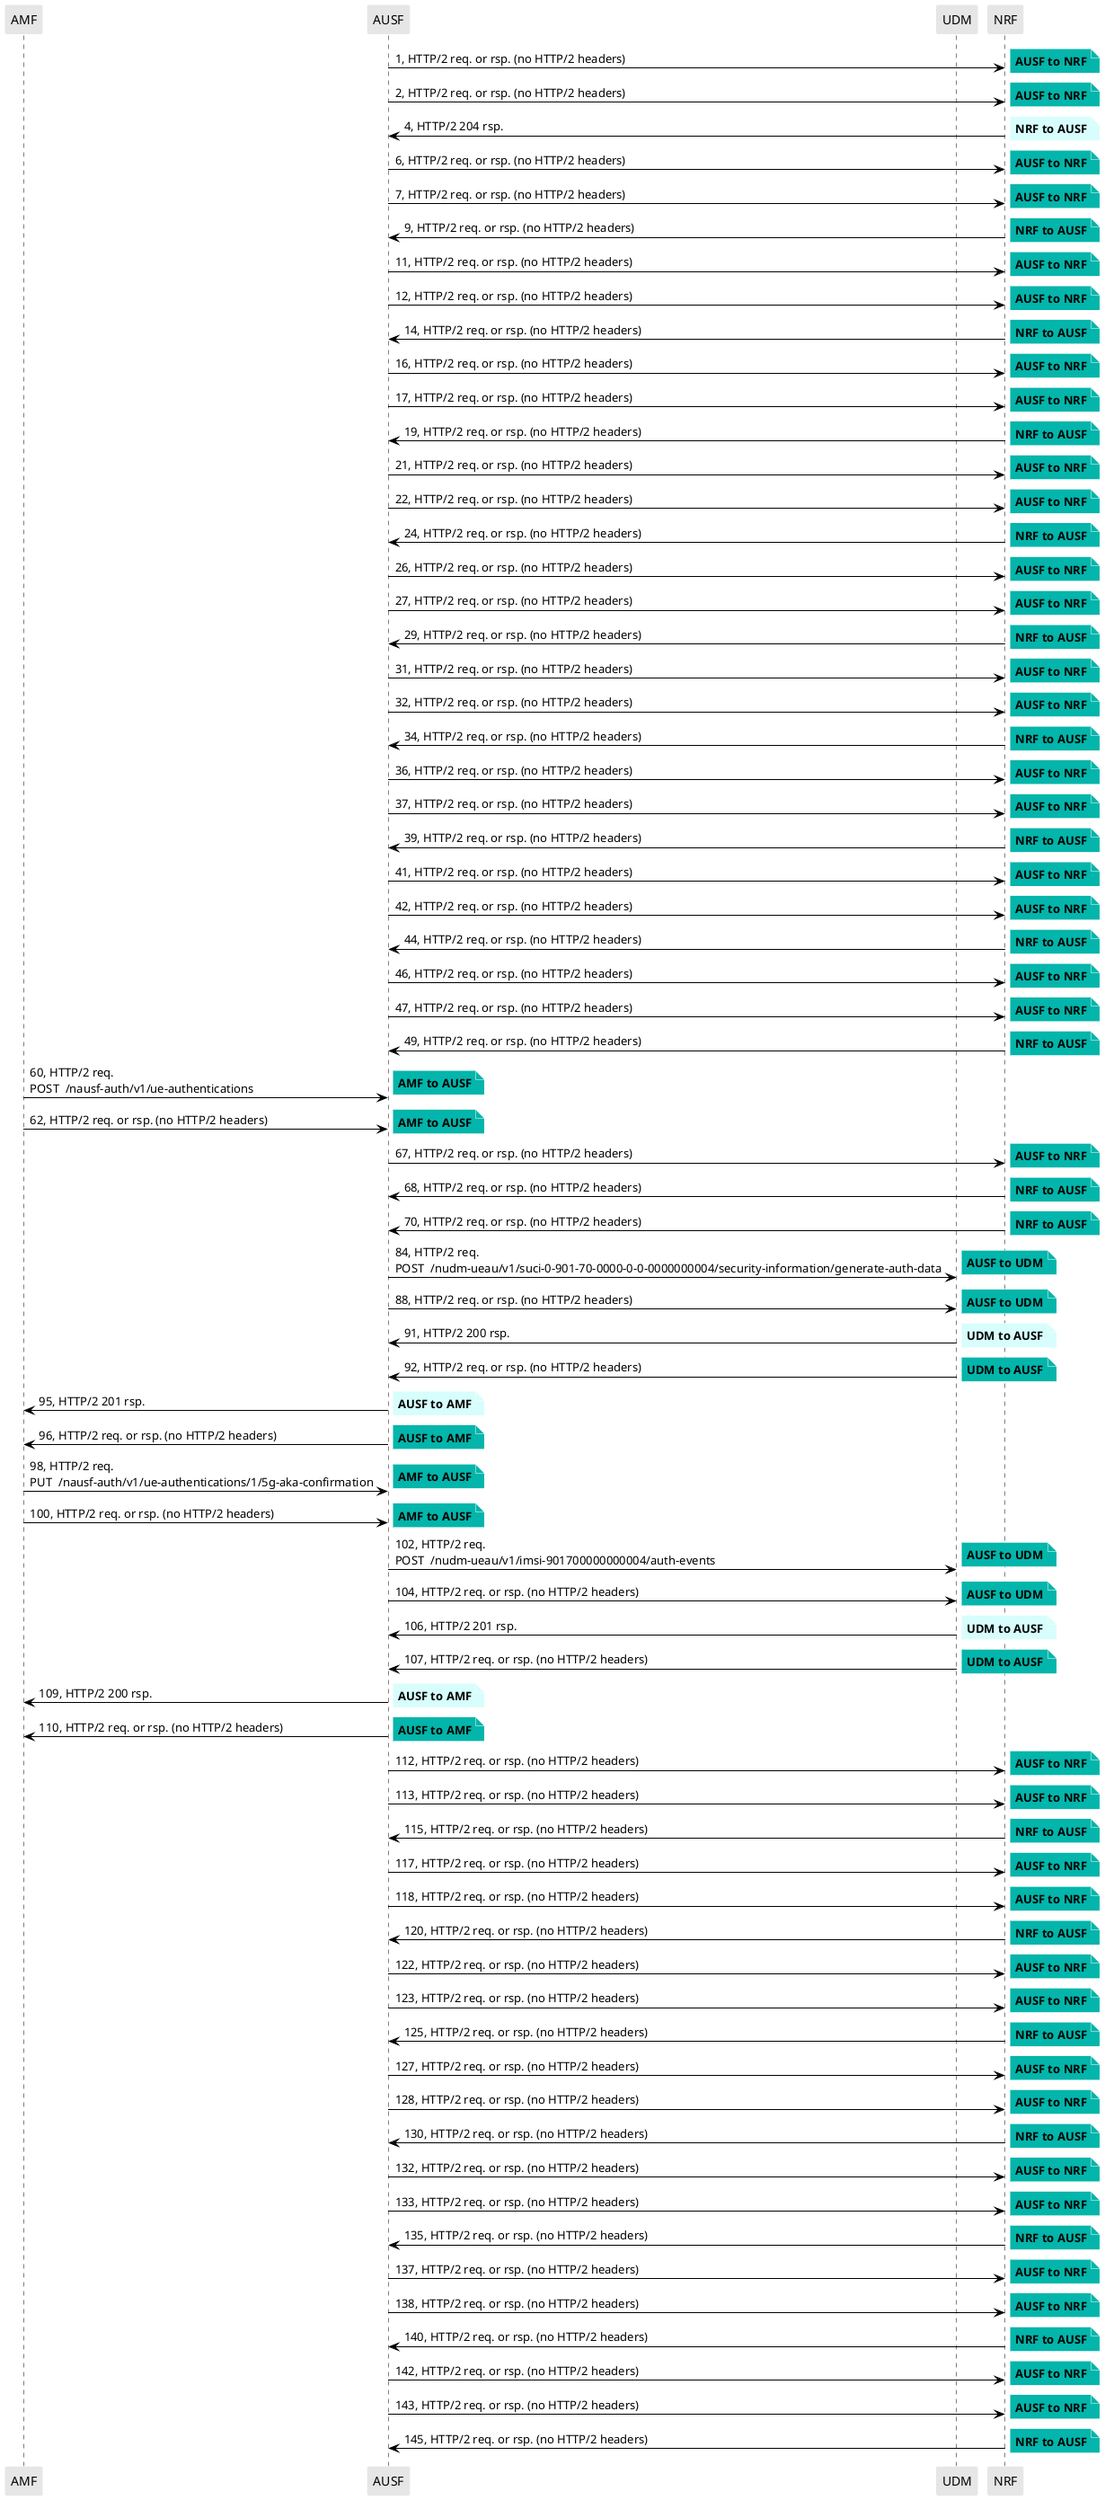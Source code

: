 @startuml
skinparam shadowing false
skinparam NoteBorderColor white
skinparam sequence {
    ArrowColor black
    LifeLineBorderColor black
    LifeLineBackgroundColor black
    ParticipantBorderColor white
    ParticipantBackgroundColor #e6e6e6
}
participant "AMF"
participant "AUSF"
participant "UDM"
participant "NRF"

"AUSF" -> "NRF": 1, HTTP/2 req. or rsp. (no HTTP/2 headers)

note right #03B5AA
**AUSF to NRF**
end note

"AUSF" -> "NRF": 2, HTTP/2 req. or rsp. (no HTTP/2 headers)

note right #03B5AA
**AUSF to NRF**
end note

"NRF" -> "AUSF": 4, HTTP/2 204 rsp.

note right #D7FEFC
**NRF to AUSF**
end note

"AUSF" -> "NRF": 6, HTTP/2 req. or rsp. (no HTTP/2 headers)

note right #03B5AA
**AUSF to NRF**
end note

"AUSF" -> "NRF": 7, HTTP/2 req. or rsp. (no HTTP/2 headers)

note right #03B5AA
**AUSF to NRF**
end note

"NRF" -> "AUSF": 9, HTTP/2 req. or rsp. (no HTTP/2 headers)

note right #03B5AA
**NRF to AUSF**
end note

"AUSF" -> "NRF": 11, HTTP/2 req. or rsp. (no HTTP/2 headers)

note right #03B5AA
**AUSF to NRF**
end note

"AUSF" -> "NRF": 12, HTTP/2 req. or rsp. (no HTTP/2 headers)

note right #03B5AA
**AUSF to NRF**
end note

"NRF" -> "AUSF": 14, HTTP/2 req. or rsp. (no HTTP/2 headers)

note right #03B5AA
**NRF to AUSF**
end note

"AUSF" -> "NRF": 16, HTTP/2 req. or rsp. (no HTTP/2 headers)

note right #03B5AA
**AUSF to NRF**
end note

"AUSF" -> "NRF": 17, HTTP/2 req. or rsp. (no HTTP/2 headers)

note right #03B5AA
**AUSF to NRF**
end note

"NRF" -> "AUSF": 19, HTTP/2 req. or rsp. (no HTTP/2 headers)

note right #03B5AA
**NRF to AUSF**
end note

"AUSF" -> "NRF": 21, HTTP/2 req. or rsp. (no HTTP/2 headers)

note right #03B5AA
**AUSF to NRF**
end note

"AUSF" -> "NRF": 22, HTTP/2 req. or rsp. (no HTTP/2 headers)

note right #03B5AA
**AUSF to NRF**
end note

"NRF" -> "AUSF": 24, HTTP/2 req. or rsp. (no HTTP/2 headers)

note right #03B5AA
**NRF to AUSF**
end note

"AUSF" -> "NRF": 26, HTTP/2 req. or rsp. (no HTTP/2 headers)

note right #03B5AA
**AUSF to NRF**
end note

"AUSF" -> "NRF": 27, HTTP/2 req. or rsp. (no HTTP/2 headers)

note right #03B5AA
**AUSF to NRF**
end note

"NRF" -> "AUSF": 29, HTTP/2 req. or rsp. (no HTTP/2 headers)

note right #03B5AA
**NRF to AUSF**
end note

"AUSF" -> "NRF": 31, HTTP/2 req. or rsp. (no HTTP/2 headers)

note right #03B5AA
**AUSF to NRF**
end note

"AUSF" -> "NRF": 32, HTTP/2 req. or rsp. (no HTTP/2 headers)

note right #03B5AA
**AUSF to NRF**
end note

"NRF" -> "AUSF": 34, HTTP/2 req. or rsp. (no HTTP/2 headers)

note right #03B5AA
**NRF to AUSF**
end note

"AUSF" -> "NRF": 36, HTTP/2 req. or rsp. (no HTTP/2 headers)

note right #03B5AA
**AUSF to NRF**
end note

"AUSF" -> "NRF": 37, HTTP/2 req. or rsp. (no HTTP/2 headers)

note right #03B5AA
**AUSF to NRF**
end note

"NRF" -> "AUSF": 39, HTTP/2 req. or rsp. (no HTTP/2 headers)

note right #03B5AA
**NRF to AUSF**
end note

"AUSF" -> "NRF": 41, HTTP/2 req. or rsp. (no HTTP/2 headers)

note right #03B5AA
**AUSF to NRF**
end note

"AUSF" -> "NRF": 42, HTTP/2 req. or rsp. (no HTTP/2 headers)

note right #03B5AA
**AUSF to NRF**
end note

"NRF" -> "AUSF": 44, HTTP/2 req. or rsp. (no HTTP/2 headers)

note right #03B5AA
**NRF to AUSF**
end note

"AUSF" -> "NRF": 46, HTTP/2 req. or rsp. (no HTTP/2 headers)

note right #03B5AA
**AUSF to NRF**
end note

"AUSF" -> "NRF": 47, HTTP/2 req. or rsp. (no HTTP/2 headers)

note right #03B5AA
**AUSF to NRF**
end note

"NRF" -> "AUSF": 49, HTTP/2 req. or rsp. (no HTTP/2 headers)

note right #03B5AA
**NRF to AUSF**
end note

"AMF" -> "AUSF": 60, HTTP/2 req.\nPOST  /nausf-auth/v1/ue-authentications

note right #03B5AA
**AMF to AUSF**
end note

"AMF" -> "AUSF": 62, HTTP/2 req. or rsp. (no HTTP/2 headers)

note right #03B5AA
**AMF to AUSF**
end note

"AUSF" -> "NRF": 67, HTTP/2 req. or rsp. (no HTTP/2 headers)

note right #03B5AA
**AUSF to NRF**
end note

"NRF" -> "AUSF": 68, HTTP/2 req. or rsp. (no HTTP/2 headers)

note right #03B5AA
**NRF to AUSF**
end note

"NRF" -> "AUSF": 70, HTTP/2 req. or rsp. (no HTTP/2 headers)

note right #03B5AA
**NRF to AUSF**
end note

"AUSF" -> "UDM": 84, HTTP/2 req.\nPOST  /nudm-ueau/v1/suci-0-901-70-0000-0-0-0000000004/security-information/generate-auth-data

note right #03B5AA
**AUSF to UDM**
end note

"AUSF" -> "UDM": 88, HTTP/2 req. or rsp. (no HTTP/2 headers)

note right #03B5AA
**AUSF to UDM**
end note

"UDM" -> "AUSF": 91, HTTP/2 200 rsp.

note right #D7FEFC
**UDM to AUSF**
end note

"UDM" -> "AUSF": 92, HTTP/2 req. or rsp. (no HTTP/2 headers)

note right #03B5AA
**UDM to AUSF**
end note

"AUSF" -> "AMF": 95, HTTP/2 201 rsp.

note right #D7FEFC
**AUSF to AMF**
end note

"AUSF" -> "AMF": 96, HTTP/2 req. or rsp. (no HTTP/2 headers)

note right #03B5AA
**AUSF to AMF**
end note

"AMF" -> "AUSF": 98, HTTP/2 req.\nPUT  /nausf-auth/v1/ue-authentications/1/5g-aka-confirmation

note right #03B5AA
**AMF to AUSF**
end note

"AMF" -> "AUSF": 100, HTTP/2 req. or rsp. (no HTTP/2 headers)

note right #03B5AA
**AMF to AUSF**
end note

"AUSF" -> "UDM": 102, HTTP/2 req.\nPOST  /nudm-ueau/v1/imsi-901700000000004/auth-events

note right #03B5AA
**AUSF to UDM**
end note

"AUSF" -> "UDM": 104, HTTP/2 req. or rsp. (no HTTP/2 headers)

note right #03B5AA
**AUSF to UDM**
end note

"UDM" -> "AUSF": 106, HTTP/2 201 rsp.

note right #D7FEFC
**UDM to AUSF**
end note

"UDM" -> "AUSF": 107, HTTP/2 req. or rsp. (no HTTP/2 headers)

note right #03B5AA
**UDM to AUSF**
end note

"AUSF" -> "AMF": 109, HTTP/2 200 rsp.

note right #D7FEFC
**AUSF to AMF**
end note

"AUSF" -> "AMF": 110, HTTP/2 req. or rsp. (no HTTP/2 headers)

note right #03B5AA
**AUSF to AMF**
end note

"AUSF" -> "NRF": 112, HTTP/2 req. or rsp. (no HTTP/2 headers)

note right #03B5AA
**AUSF to NRF**
end note

"AUSF" -> "NRF": 113, HTTP/2 req. or rsp. (no HTTP/2 headers)

note right #03B5AA
**AUSF to NRF**
end note

"NRF" -> "AUSF": 115, HTTP/2 req. or rsp. (no HTTP/2 headers)

note right #03B5AA
**NRF to AUSF**
end note

"AUSF" -> "NRF": 117, HTTP/2 req. or rsp. (no HTTP/2 headers)

note right #03B5AA
**AUSF to NRF**
end note

"AUSF" -> "NRF": 118, HTTP/2 req. or rsp. (no HTTP/2 headers)

note right #03B5AA
**AUSF to NRF**
end note

"NRF" -> "AUSF": 120, HTTP/2 req. or rsp. (no HTTP/2 headers)

note right #03B5AA
**NRF to AUSF**
end note

"AUSF" -> "NRF": 122, HTTP/2 req. or rsp. (no HTTP/2 headers)

note right #03B5AA
**AUSF to NRF**
end note

"AUSF" -> "NRF": 123, HTTP/2 req. or rsp. (no HTTP/2 headers)

note right #03B5AA
**AUSF to NRF**
end note

"NRF" -> "AUSF": 125, HTTP/2 req. or rsp. (no HTTP/2 headers)

note right #03B5AA
**NRF to AUSF**
end note

"AUSF" -> "NRF": 127, HTTP/2 req. or rsp. (no HTTP/2 headers)

note right #03B5AA
**AUSF to NRF**
end note

"AUSF" -> "NRF": 128, HTTP/2 req. or rsp. (no HTTP/2 headers)

note right #03B5AA
**AUSF to NRF**
end note

"NRF" -> "AUSF": 130, HTTP/2 req. or rsp. (no HTTP/2 headers)

note right #03B5AA
**NRF to AUSF**
end note

"AUSF" -> "NRF": 132, HTTP/2 req. or rsp. (no HTTP/2 headers)

note right #03B5AA
**AUSF to NRF**
end note

"AUSF" -> "NRF": 133, HTTP/2 req. or rsp. (no HTTP/2 headers)

note right #03B5AA
**AUSF to NRF**
end note

"NRF" -> "AUSF": 135, HTTP/2 req. or rsp. (no HTTP/2 headers)

note right #03B5AA
**NRF to AUSF**
end note

"AUSF" -> "NRF": 137, HTTP/2 req. or rsp. (no HTTP/2 headers)

note right #03B5AA
**AUSF to NRF**
end note

"AUSF" -> "NRF": 138, HTTP/2 req. or rsp. (no HTTP/2 headers)

note right #03B5AA
**AUSF to NRF**
end note

"NRF" -> "AUSF": 140, HTTP/2 req. or rsp. (no HTTP/2 headers)

note right #03B5AA
**NRF to AUSF**
end note

"AUSF" -> "NRF": 142, HTTP/2 req. or rsp. (no HTTP/2 headers)

note right #03B5AA
**AUSF to NRF**
end note

"AUSF" -> "NRF": 143, HTTP/2 req. or rsp. (no HTTP/2 headers)

note right #03B5AA
**AUSF to NRF**
end note

"NRF" -> "AUSF": 145, HTTP/2 req. or rsp. (no HTTP/2 headers)

note right #03B5AA
**NRF to AUSF**
end note

@enduml
